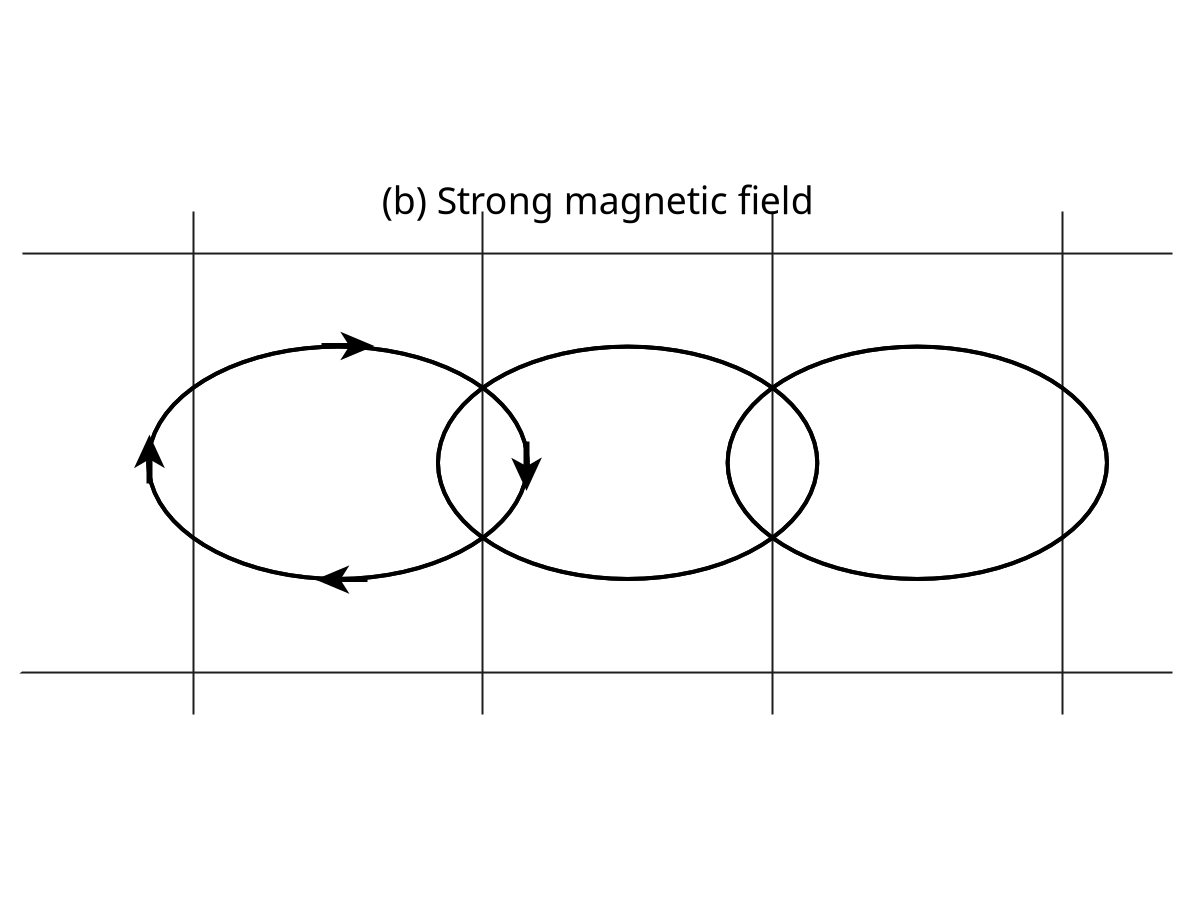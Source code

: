 set terminal qt size 900,900


unset key

# set xtics 0.1
set yrange [-0.2:0.2]
unset tics
unset border



set xrange [-10:15]

set arrow from 0, -0.12 to 0, 0.12 nohead lc rgb "#1e1e1e"         lw 2
set arrow from 6.3, -0.12 to 6.3, 0.12 nohead lc rgb "#1e1e1e"     lw 2
set arrow from -6.3, -0.12 to -6.3, 0.12 nohead lc rgb "#1e1e1e"   lw 2
set arrow from 6.3*2, -0.12 to 6.3*2, 0.12 nohead lc rgb "#1e1e1e" lw 2


f1(x) = 0.0041*cos(x) - 0.0509
f2(x) = 0.0041*cos(x + pi) + 0.0509




set arrow from -3.5,0.0558 to -2.5,0.0558 \
    head filled size screen 0.03,15,45 lc rgb "black" lw 5
set arrow from -3.5,-0.0558 to -2.5,-0.0558 \
    backhead filled size screen 0.03,15,45 lc rgb "black" lw 5
set arrow from -7.25,-0.01 to -7.25,0.01 head filled size screen 0.03,15,45 lc rgb "black" lw 6
set arrow from 0.95,-0.01 to 0.95,0.01 backhead filled size screen 0.03,15,45 lc rgb "black" lw 6

# set arrow from 5.32,-0.01 to 5.32,0.01 head filled size screen 0.03,15,45 lc rgb "black" lw 6
# set arrow from 7.22,-0.01 to 7.22,0.01 backhead filled size screen 0.03,15,45 lc rgb "black" lw 6

set title "(b) Strong magnetic field" font "CMU Serif, 28" offset 0,-10

plot -0.1 w l lw 2 lc rgb "#1e1e1e" notitle, \
      0.1 w l lw 2 lc rgb "#1e1e1e" notitle, \
      '+' u (-3.15):(0):(8.25):(0.111):(0) every ::::0 w ellipses lw 4 lc rgb "black" notitle,\
      '+' u (3.15):(0):(8.25):(0.111):(0) every ::::0  w ellipses lw 4 lc rgb "black" notitle,\
      '+' u (9.45):(0):(8.25):(0.111):(0) every ::::0  w ellipses lw 4 lc rgb "black" notitle


